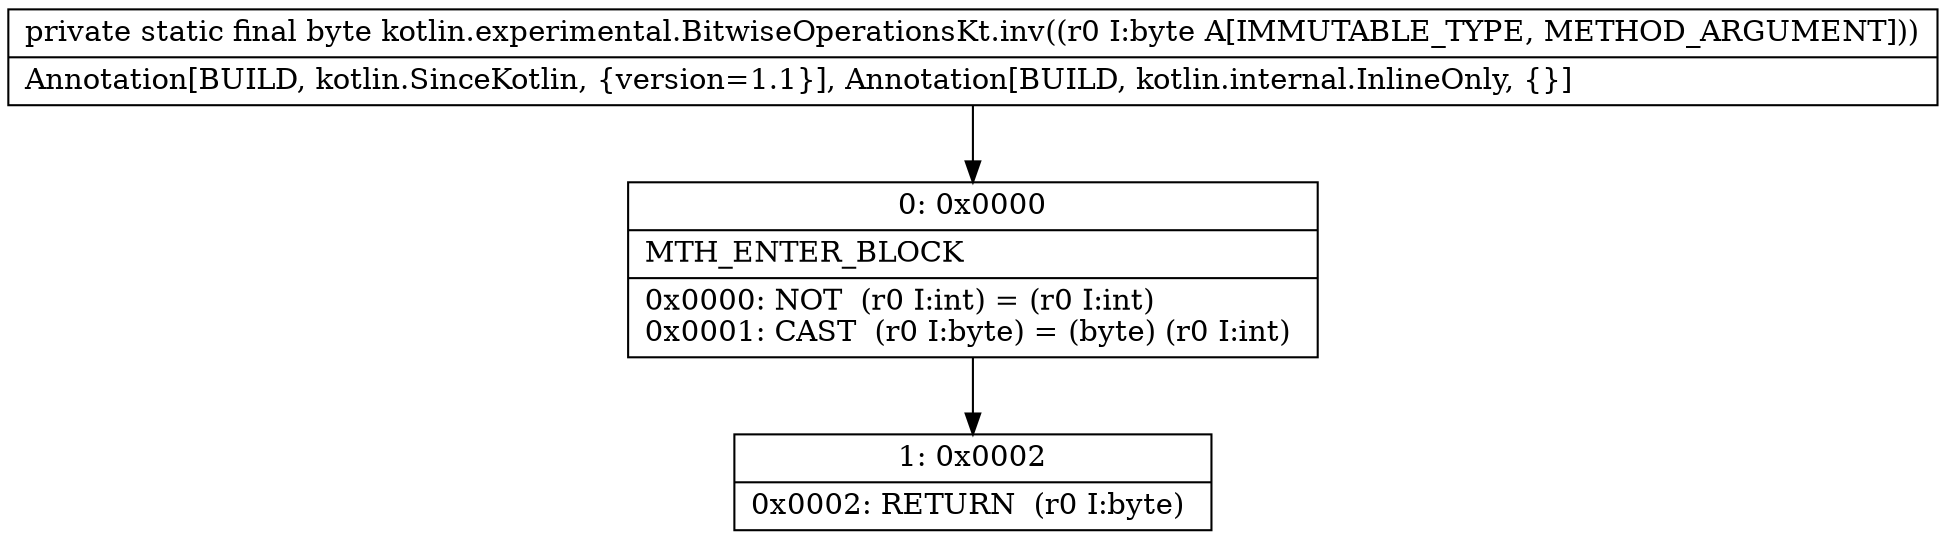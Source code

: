 digraph "CFG forkotlin.experimental.BitwiseOperationsKt.inv(B)B" {
Node_0 [shape=record,label="{0\:\ 0x0000|MTH_ENTER_BLOCK\l|0x0000: NOT  (r0 I:int) = (r0 I:int) \l0x0001: CAST  (r0 I:byte) = (byte) (r0 I:int) \l}"];
Node_1 [shape=record,label="{1\:\ 0x0002|0x0002: RETURN  (r0 I:byte) \l}"];
MethodNode[shape=record,label="{private static final byte kotlin.experimental.BitwiseOperationsKt.inv((r0 I:byte A[IMMUTABLE_TYPE, METHOD_ARGUMENT]))  | Annotation[BUILD, kotlin.SinceKotlin, \{version=1.1\}], Annotation[BUILD, kotlin.internal.InlineOnly, \{\}]\l}"];
MethodNode -> Node_0;
Node_0 -> Node_1;
}

